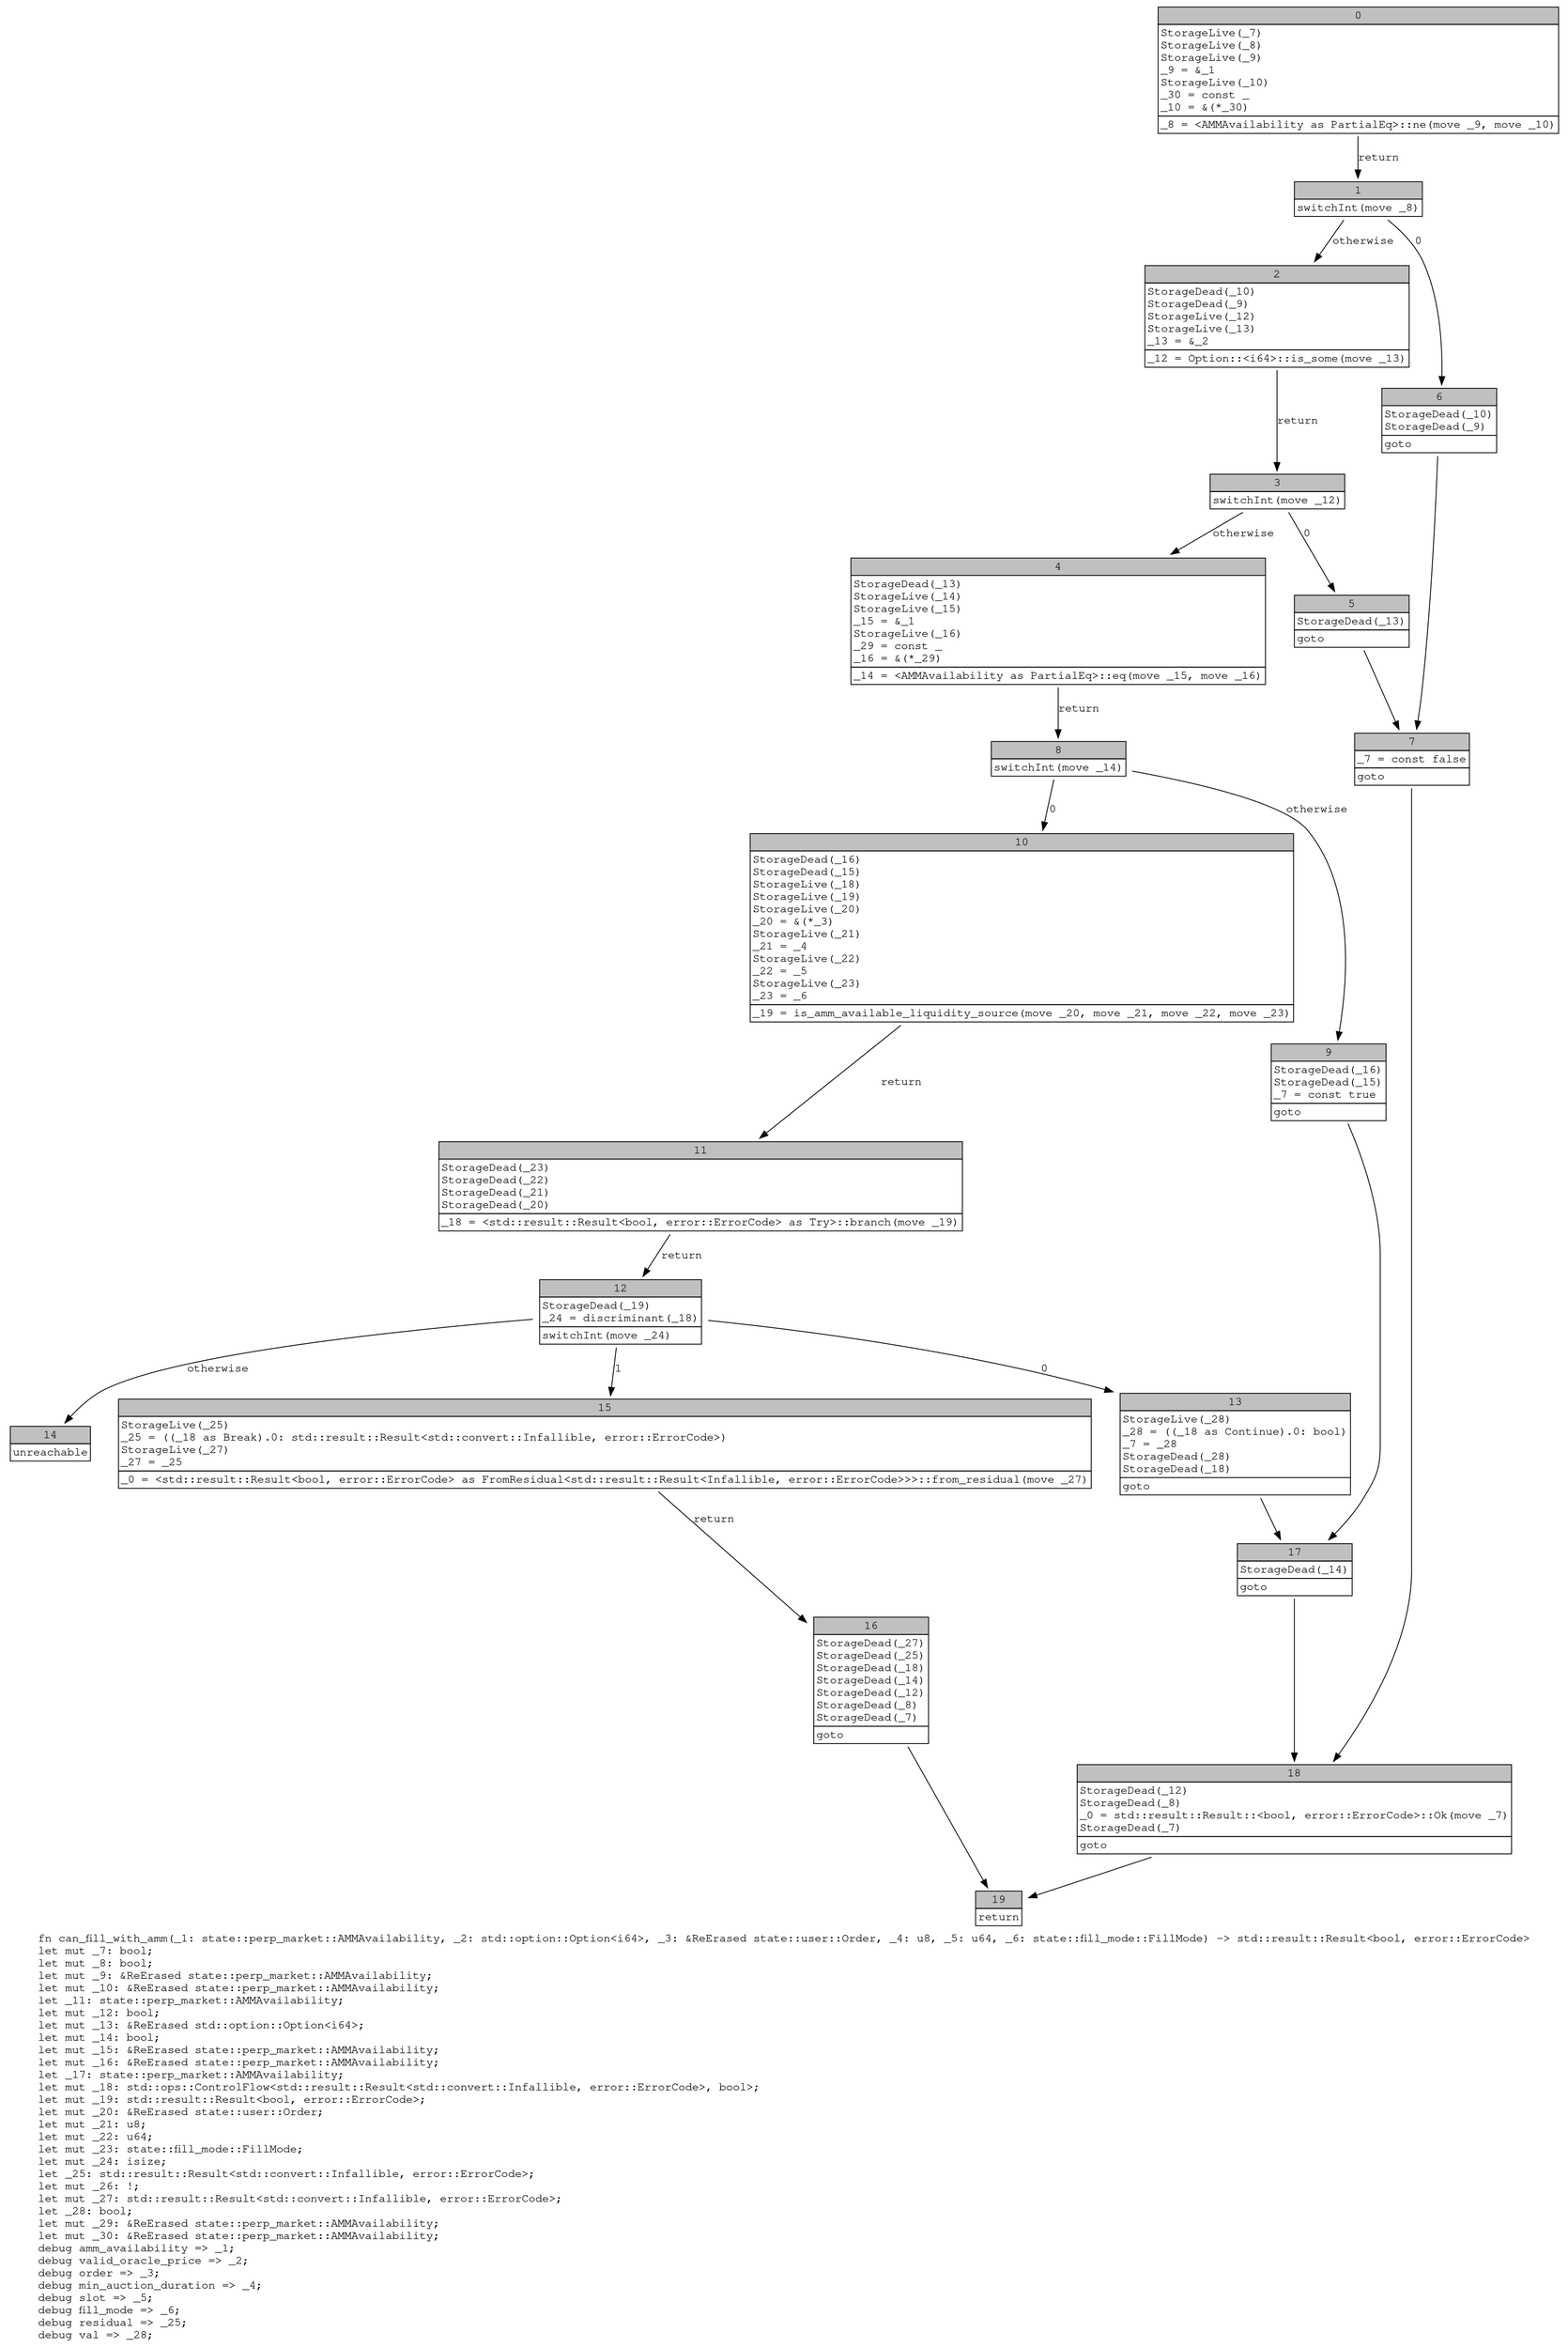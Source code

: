 digraph Mir_0_1908 {
    graph [fontname="Courier, monospace"];
    node [fontname="Courier, monospace"];
    edge [fontname="Courier, monospace"];
    label=<fn can_fill_with_amm(_1: state::perp_market::AMMAvailability, _2: std::option::Option&lt;i64&gt;, _3: &amp;ReErased state::user::Order, _4: u8, _5: u64, _6: state::fill_mode::FillMode) -&gt; std::result::Result&lt;bool, error::ErrorCode&gt;<br align="left"/>let mut _7: bool;<br align="left"/>let mut _8: bool;<br align="left"/>let mut _9: &amp;ReErased state::perp_market::AMMAvailability;<br align="left"/>let mut _10: &amp;ReErased state::perp_market::AMMAvailability;<br align="left"/>let _11: state::perp_market::AMMAvailability;<br align="left"/>let mut _12: bool;<br align="left"/>let mut _13: &amp;ReErased std::option::Option&lt;i64&gt;;<br align="left"/>let mut _14: bool;<br align="left"/>let mut _15: &amp;ReErased state::perp_market::AMMAvailability;<br align="left"/>let mut _16: &amp;ReErased state::perp_market::AMMAvailability;<br align="left"/>let _17: state::perp_market::AMMAvailability;<br align="left"/>let mut _18: std::ops::ControlFlow&lt;std::result::Result&lt;std::convert::Infallible, error::ErrorCode&gt;, bool&gt;;<br align="left"/>let mut _19: std::result::Result&lt;bool, error::ErrorCode&gt;;<br align="left"/>let mut _20: &amp;ReErased state::user::Order;<br align="left"/>let mut _21: u8;<br align="left"/>let mut _22: u64;<br align="left"/>let mut _23: state::fill_mode::FillMode;<br align="left"/>let mut _24: isize;<br align="left"/>let _25: std::result::Result&lt;std::convert::Infallible, error::ErrorCode&gt;;<br align="left"/>let mut _26: !;<br align="left"/>let mut _27: std::result::Result&lt;std::convert::Infallible, error::ErrorCode&gt;;<br align="left"/>let _28: bool;<br align="left"/>let mut _29: &amp;ReErased state::perp_market::AMMAvailability;<br align="left"/>let mut _30: &amp;ReErased state::perp_market::AMMAvailability;<br align="left"/>debug amm_availability =&gt; _1;<br align="left"/>debug valid_oracle_price =&gt; _2;<br align="left"/>debug order =&gt; _3;<br align="left"/>debug min_auction_duration =&gt; _4;<br align="left"/>debug slot =&gt; _5;<br align="left"/>debug fill_mode =&gt; _6;<br align="left"/>debug residual =&gt; _25;<br align="left"/>debug val =&gt; _28;<br align="left"/>>;
    bb0__0_1908 [shape="none", label=<<table border="0" cellborder="1" cellspacing="0"><tr><td bgcolor="gray" align="center" colspan="1">0</td></tr><tr><td align="left" balign="left">StorageLive(_7)<br/>StorageLive(_8)<br/>StorageLive(_9)<br/>_9 = &amp;_1<br/>StorageLive(_10)<br/>_30 = const _<br/>_10 = &amp;(*_30)<br/></td></tr><tr><td align="left">_8 = &lt;AMMAvailability as PartialEq&gt;::ne(move _9, move _10)</td></tr></table>>];
    bb1__0_1908 [shape="none", label=<<table border="0" cellborder="1" cellspacing="0"><tr><td bgcolor="gray" align="center" colspan="1">1</td></tr><tr><td align="left">switchInt(move _8)</td></tr></table>>];
    bb2__0_1908 [shape="none", label=<<table border="0" cellborder="1" cellspacing="0"><tr><td bgcolor="gray" align="center" colspan="1">2</td></tr><tr><td align="left" balign="left">StorageDead(_10)<br/>StorageDead(_9)<br/>StorageLive(_12)<br/>StorageLive(_13)<br/>_13 = &amp;_2<br/></td></tr><tr><td align="left">_12 = Option::&lt;i64&gt;::is_some(move _13)</td></tr></table>>];
    bb3__0_1908 [shape="none", label=<<table border="0" cellborder="1" cellspacing="0"><tr><td bgcolor="gray" align="center" colspan="1">3</td></tr><tr><td align="left">switchInt(move _12)</td></tr></table>>];
    bb4__0_1908 [shape="none", label=<<table border="0" cellborder="1" cellspacing="0"><tr><td bgcolor="gray" align="center" colspan="1">4</td></tr><tr><td align="left" balign="left">StorageDead(_13)<br/>StorageLive(_14)<br/>StorageLive(_15)<br/>_15 = &amp;_1<br/>StorageLive(_16)<br/>_29 = const _<br/>_16 = &amp;(*_29)<br/></td></tr><tr><td align="left">_14 = &lt;AMMAvailability as PartialEq&gt;::eq(move _15, move _16)</td></tr></table>>];
    bb5__0_1908 [shape="none", label=<<table border="0" cellborder="1" cellspacing="0"><tr><td bgcolor="gray" align="center" colspan="1">5</td></tr><tr><td align="left" balign="left">StorageDead(_13)<br/></td></tr><tr><td align="left">goto</td></tr></table>>];
    bb6__0_1908 [shape="none", label=<<table border="0" cellborder="1" cellspacing="0"><tr><td bgcolor="gray" align="center" colspan="1">6</td></tr><tr><td align="left" balign="left">StorageDead(_10)<br/>StorageDead(_9)<br/></td></tr><tr><td align="left">goto</td></tr></table>>];
    bb7__0_1908 [shape="none", label=<<table border="0" cellborder="1" cellspacing="0"><tr><td bgcolor="gray" align="center" colspan="1">7</td></tr><tr><td align="left" balign="left">_7 = const false<br/></td></tr><tr><td align="left">goto</td></tr></table>>];
    bb8__0_1908 [shape="none", label=<<table border="0" cellborder="1" cellspacing="0"><tr><td bgcolor="gray" align="center" colspan="1">8</td></tr><tr><td align="left">switchInt(move _14)</td></tr></table>>];
    bb9__0_1908 [shape="none", label=<<table border="0" cellborder="1" cellspacing="0"><tr><td bgcolor="gray" align="center" colspan="1">9</td></tr><tr><td align="left" balign="left">StorageDead(_16)<br/>StorageDead(_15)<br/>_7 = const true<br/></td></tr><tr><td align="left">goto</td></tr></table>>];
    bb10__0_1908 [shape="none", label=<<table border="0" cellborder="1" cellspacing="0"><tr><td bgcolor="gray" align="center" colspan="1">10</td></tr><tr><td align="left" balign="left">StorageDead(_16)<br/>StorageDead(_15)<br/>StorageLive(_18)<br/>StorageLive(_19)<br/>StorageLive(_20)<br/>_20 = &amp;(*_3)<br/>StorageLive(_21)<br/>_21 = _4<br/>StorageLive(_22)<br/>_22 = _5<br/>StorageLive(_23)<br/>_23 = _6<br/></td></tr><tr><td align="left">_19 = is_amm_available_liquidity_source(move _20, move _21, move _22, move _23)</td></tr></table>>];
    bb11__0_1908 [shape="none", label=<<table border="0" cellborder="1" cellspacing="0"><tr><td bgcolor="gray" align="center" colspan="1">11</td></tr><tr><td align="left" balign="left">StorageDead(_23)<br/>StorageDead(_22)<br/>StorageDead(_21)<br/>StorageDead(_20)<br/></td></tr><tr><td align="left">_18 = &lt;std::result::Result&lt;bool, error::ErrorCode&gt; as Try&gt;::branch(move _19)</td></tr></table>>];
    bb12__0_1908 [shape="none", label=<<table border="0" cellborder="1" cellspacing="0"><tr><td bgcolor="gray" align="center" colspan="1">12</td></tr><tr><td align="left" balign="left">StorageDead(_19)<br/>_24 = discriminant(_18)<br/></td></tr><tr><td align="left">switchInt(move _24)</td></tr></table>>];
    bb13__0_1908 [shape="none", label=<<table border="0" cellborder="1" cellspacing="0"><tr><td bgcolor="gray" align="center" colspan="1">13</td></tr><tr><td align="left" balign="left">StorageLive(_28)<br/>_28 = ((_18 as Continue).0: bool)<br/>_7 = _28<br/>StorageDead(_28)<br/>StorageDead(_18)<br/></td></tr><tr><td align="left">goto</td></tr></table>>];
    bb14__0_1908 [shape="none", label=<<table border="0" cellborder="1" cellspacing="0"><tr><td bgcolor="gray" align="center" colspan="1">14</td></tr><tr><td align="left">unreachable</td></tr></table>>];
    bb15__0_1908 [shape="none", label=<<table border="0" cellborder="1" cellspacing="0"><tr><td bgcolor="gray" align="center" colspan="1">15</td></tr><tr><td align="left" balign="left">StorageLive(_25)<br/>_25 = ((_18 as Break).0: std::result::Result&lt;std::convert::Infallible, error::ErrorCode&gt;)<br/>StorageLive(_27)<br/>_27 = _25<br/></td></tr><tr><td align="left">_0 = &lt;std::result::Result&lt;bool, error::ErrorCode&gt; as FromResidual&lt;std::result::Result&lt;Infallible, error::ErrorCode&gt;&gt;&gt;::from_residual(move _27)</td></tr></table>>];
    bb16__0_1908 [shape="none", label=<<table border="0" cellborder="1" cellspacing="0"><tr><td bgcolor="gray" align="center" colspan="1">16</td></tr><tr><td align="left" balign="left">StorageDead(_27)<br/>StorageDead(_25)<br/>StorageDead(_18)<br/>StorageDead(_14)<br/>StorageDead(_12)<br/>StorageDead(_8)<br/>StorageDead(_7)<br/></td></tr><tr><td align="left">goto</td></tr></table>>];
    bb17__0_1908 [shape="none", label=<<table border="0" cellborder="1" cellspacing="0"><tr><td bgcolor="gray" align="center" colspan="1">17</td></tr><tr><td align="left" balign="left">StorageDead(_14)<br/></td></tr><tr><td align="left">goto</td></tr></table>>];
    bb18__0_1908 [shape="none", label=<<table border="0" cellborder="1" cellspacing="0"><tr><td bgcolor="gray" align="center" colspan="1">18</td></tr><tr><td align="left" balign="left">StorageDead(_12)<br/>StorageDead(_8)<br/>_0 = std::result::Result::&lt;bool, error::ErrorCode&gt;::Ok(move _7)<br/>StorageDead(_7)<br/></td></tr><tr><td align="left">goto</td></tr></table>>];
    bb19__0_1908 [shape="none", label=<<table border="0" cellborder="1" cellspacing="0"><tr><td bgcolor="gray" align="center" colspan="1">19</td></tr><tr><td align="left">return</td></tr></table>>];
    bb0__0_1908 -> bb1__0_1908 [label="return"];
    bb1__0_1908 -> bb6__0_1908 [label="0"];
    bb1__0_1908 -> bb2__0_1908 [label="otherwise"];
    bb2__0_1908 -> bb3__0_1908 [label="return"];
    bb3__0_1908 -> bb5__0_1908 [label="0"];
    bb3__0_1908 -> bb4__0_1908 [label="otherwise"];
    bb4__0_1908 -> bb8__0_1908 [label="return"];
    bb5__0_1908 -> bb7__0_1908 [label=""];
    bb6__0_1908 -> bb7__0_1908 [label=""];
    bb7__0_1908 -> bb18__0_1908 [label=""];
    bb8__0_1908 -> bb10__0_1908 [label="0"];
    bb8__0_1908 -> bb9__0_1908 [label="otherwise"];
    bb9__0_1908 -> bb17__0_1908 [label=""];
    bb10__0_1908 -> bb11__0_1908 [label="return"];
    bb11__0_1908 -> bb12__0_1908 [label="return"];
    bb12__0_1908 -> bb13__0_1908 [label="0"];
    bb12__0_1908 -> bb15__0_1908 [label="1"];
    bb12__0_1908 -> bb14__0_1908 [label="otherwise"];
    bb13__0_1908 -> bb17__0_1908 [label=""];
    bb15__0_1908 -> bb16__0_1908 [label="return"];
    bb16__0_1908 -> bb19__0_1908 [label=""];
    bb17__0_1908 -> bb18__0_1908 [label=""];
    bb18__0_1908 -> bb19__0_1908 [label=""];
}
